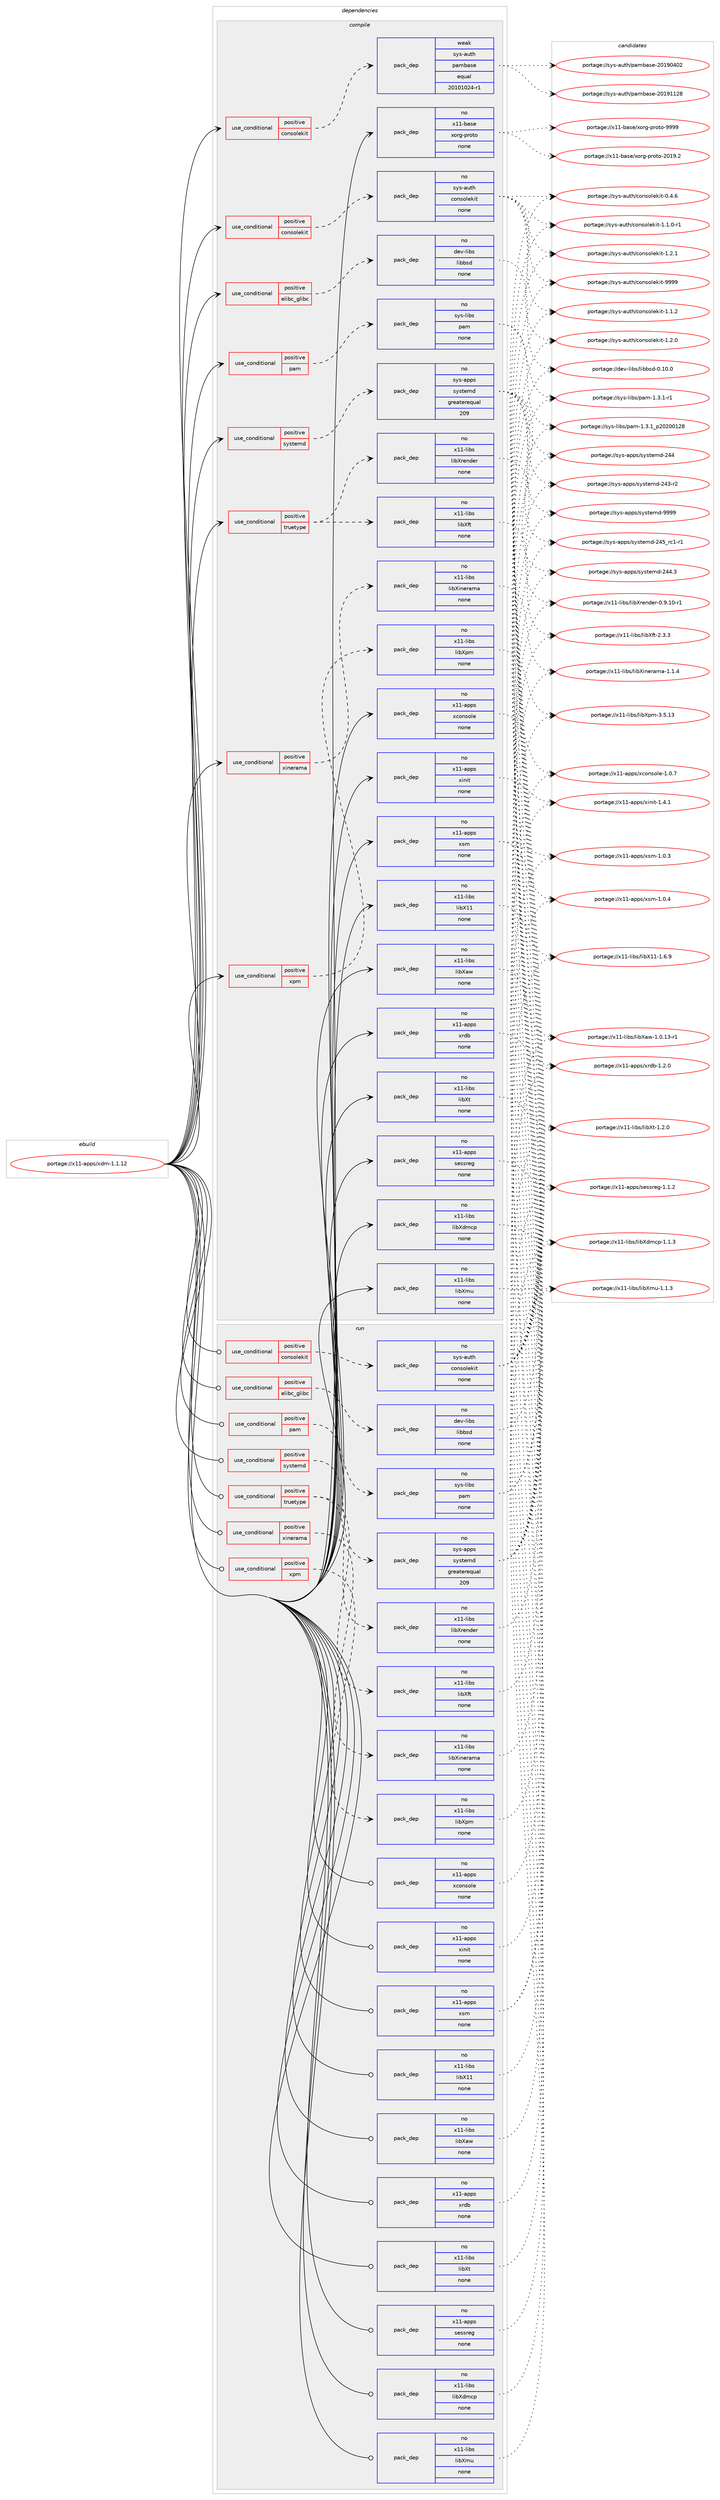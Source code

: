 digraph prolog {

# *************
# Graph options
# *************

newrank=true;
concentrate=true;
compound=true;
graph [rankdir=LR,fontname=Helvetica,fontsize=10,ranksep=1.5];#, ranksep=2.5, nodesep=0.2];
edge  [arrowhead=vee];
node  [fontname=Helvetica,fontsize=10];

# **********
# The ebuild
# **********

subgraph cluster_leftcol {
color=gray;
rank=same;
label=<<i>ebuild</i>>;
id [label="portage://x11-apps/xdm-1.1.12", color=red, width=4, href="../x11-apps/xdm-1.1.12.svg"];
}

# ****************
# The dependencies
# ****************

subgraph cluster_midcol {
color=gray;
label=<<i>dependencies</i>>;
subgraph cluster_compile {
fillcolor="#eeeeee";
style=filled;
label=<<i>compile</i>>;
subgraph cond3004 {
dependency22196 [label=<<TABLE BORDER="0" CELLBORDER="1" CELLSPACING="0" CELLPADDING="4"><TR><TD ROWSPAN="3" CELLPADDING="10">use_conditional</TD></TR><TR><TD>positive</TD></TR><TR><TD>consolekit</TD></TR></TABLE>>, shape=none, color=red];
subgraph pack18769 {
dependency22197 [label=<<TABLE BORDER="0" CELLBORDER="1" CELLSPACING="0" CELLPADDING="4" WIDTH="220"><TR><TD ROWSPAN="6" CELLPADDING="30">pack_dep</TD></TR><TR><TD WIDTH="110">no</TD></TR><TR><TD>sys-auth</TD></TR><TR><TD>consolekit</TD></TR><TR><TD>none</TD></TR><TR><TD></TD></TR></TABLE>>, shape=none, color=blue];
}
dependency22196:e -> dependency22197:w [weight=20,style="dashed",arrowhead="vee"];
}
id:e -> dependency22196:w [weight=20,style="solid",arrowhead="vee"];
subgraph cond3005 {
dependency22198 [label=<<TABLE BORDER="0" CELLBORDER="1" CELLSPACING="0" CELLPADDING="4"><TR><TD ROWSPAN="3" CELLPADDING="10">use_conditional</TD></TR><TR><TD>positive</TD></TR><TR><TD>consolekit</TD></TR></TABLE>>, shape=none, color=red];
subgraph pack18770 {
dependency22199 [label=<<TABLE BORDER="0" CELLBORDER="1" CELLSPACING="0" CELLPADDING="4" WIDTH="220"><TR><TD ROWSPAN="6" CELLPADDING="30">pack_dep</TD></TR><TR><TD WIDTH="110">weak</TD></TR><TR><TD>sys-auth</TD></TR><TR><TD>pambase</TD></TR><TR><TD>equal</TD></TR><TR><TD>20101024-r1</TD></TR></TABLE>>, shape=none, color=blue];
}
dependency22198:e -> dependency22199:w [weight=20,style="dashed",arrowhead="vee"];
}
id:e -> dependency22198:w [weight=20,style="solid",arrowhead="vee"];
subgraph cond3006 {
dependency22200 [label=<<TABLE BORDER="0" CELLBORDER="1" CELLSPACING="0" CELLPADDING="4"><TR><TD ROWSPAN="3" CELLPADDING="10">use_conditional</TD></TR><TR><TD>positive</TD></TR><TR><TD>elibc_glibc</TD></TR></TABLE>>, shape=none, color=red];
subgraph pack18771 {
dependency22201 [label=<<TABLE BORDER="0" CELLBORDER="1" CELLSPACING="0" CELLPADDING="4" WIDTH="220"><TR><TD ROWSPAN="6" CELLPADDING="30">pack_dep</TD></TR><TR><TD WIDTH="110">no</TD></TR><TR><TD>dev-libs</TD></TR><TR><TD>libbsd</TD></TR><TR><TD>none</TD></TR><TR><TD></TD></TR></TABLE>>, shape=none, color=blue];
}
dependency22200:e -> dependency22201:w [weight=20,style="dashed",arrowhead="vee"];
}
id:e -> dependency22200:w [weight=20,style="solid",arrowhead="vee"];
subgraph cond3007 {
dependency22202 [label=<<TABLE BORDER="0" CELLBORDER="1" CELLSPACING="0" CELLPADDING="4"><TR><TD ROWSPAN="3" CELLPADDING="10">use_conditional</TD></TR><TR><TD>positive</TD></TR><TR><TD>pam</TD></TR></TABLE>>, shape=none, color=red];
subgraph pack18772 {
dependency22203 [label=<<TABLE BORDER="0" CELLBORDER="1" CELLSPACING="0" CELLPADDING="4" WIDTH="220"><TR><TD ROWSPAN="6" CELLPADDING="30">pack_dep</TD></TR><TR><TD WIDTH="110">no</TD></TR><TR><TD>sys-libs</TD></TR><TR><TD>pam</TD></TR><TR><TD>none</TD></TR><TR><TD></TD></TR></TABLE>>, shape=none, color=blue];
}
dependency22202:e -> dependency22203:w [weight=20,style="dashed",arrowhead="vee"];
}
id:e -> dependency22202:w [weight=20,style="solid",arrowhead="vee"];
subgraph cond3008 {
dependency22204 [label=<<TABLE BORDER="0" CELLBORDER="1" CELLSPACING="0" CELLPADDING="4"><TR><TD ROWSPAN="3" CELLPADDING="10">use_conditional</TD></TR><TR><TD>positive</TD></TR><TR><TD>systemd</TD></TR></TABLE>>, shape=none, color=red];
subgraph pack18773 {
dependency22205 [label=<<TABLE BORDER="0" CELLBORDER="1" CELLSPACING="0" CELLPADDING="4" WIDTH="220"><TR><TD ROWSPAN="6" CELLPADDING="30">pack_dep</TD></TR><TR><TD WIDTH="110">no</TD></TR><TR><TD>sys-apps</TD></TR><TR><TD>systemd</TD></TR><TR><TD>greaterequal</TD></TR><TR><TD>209</TD></TR></TABLE>>, shape=none, color=blue];
}
dependency22204:e -> dependency22205:w [weight=20,style="dashed",arrowhead="vee"];
}
id:e -> dependency22204:w [weight=20,style="solid",arrowhead="vee"];
subgraph cond3009 {
dependency22206 [label=<<TABLE BORDER="0" CELLBORDER="1" CELLSPACING="0" CELLPADDING="4"><TR><TD ROWSPAN="3" CELLPADDING="10">use_conditional</TD></TR><TR><TD>positive</TD></TR><TR><TD>truetype</TD></TR></TABLE>>, shape=none, color=red];
subgraph pack18774 {
dependency22207 [label=<<TABLE BORDER="0" CELLBORDER="1" CELLSPACING="0" CELLPADDING="4" WIDTH="220"><TR><TD ROWSPAN="6" CELLPADDING="30">pack_dep</TD></TR><TR><TD WIDTH="110">no</TD></TR><TR><TD>x11-libs</TD></TR><TR><TD>libXrender</TD></TR><TR><TD>none</TD></TR><TR><TD></TD></TR></TABLE>>, shape=none, color=blue];
}
dependency22206:e -> dependency22207:w [weight=20,style="dashed",arrowhead="vee"];
subgraph pack18775 {
dependency22208 [label=<<TABLE BORDER="0" CELLBORDER="1" CELLSPACING="0" CELLPADDING="4" WIDTH="220"><TR><TD ROWSPAN="6" CELLPADDING="30">pack_dep</TD></TR><TR><TD WIDTH="110">no</TD></TR><TR><TD>x11-libs</TD></TR><TR><TD>libXft</TD></TR><TR><TD>none</TD></TR><TR><TD></TD></TR></TABLE>>, shape=none, color=blue];
}
dependency22206:e -> dependency22208:w [weight=20,style="dashed",arrowhead="vee"];
}
id:e -> dependency22206:w [weight=20,style="solid",arrowhead="vee"];
subgraph cond3010 {
dependency22209 [label=<<TABLE BORDER="0" CELLBORDER="1" CELLSPACING="0" CELLPADDING="4"><TR><TD ROWSPAN="3" CELLPADDING="10">use_conditional</TD></TR><TR><TD>positive</TD></TR><TR><TD>xinerama</TD></TR></TABLE>>, shape=none, color=red];
subgraph pack18776 {
dependency22210 [label=<<TABLE BORDER="0" CELLBORDER="1" CELLSPACING="0" CELLPADDING="4" WIDTH="220"><TR><TD ROWSPAN="6" CELLPADDING="30">pack_dep</TD></TR><TR><TD WIDTH="110">no</TD></TR><TR><TD>x11-libs</TD></TR><TR><TD>libXinerama</TD></TR><TR><TD>none</TD></TR><TR><TD></TD></TR></TABLE>>, shape=none, color=blue];
}
dependency22209:e -> dependency22210:w [weight=20,style="dashed",arrowhead="vee"];
}
id:e -> dependency22209:w [weight=20,style="solid",arrowhead="vee"];
subgraph cond3011 {
dependency22211 [label=<<TABLE BORDER="0" CELLBORDER="1" CELLSPACING="0" CELLPADDING="4"><TR><TD ROWSPAN="3" CELLPADDING="10">use_conditional</TD></TR><TR><TD>positive</TD></TR><TR><TD>xpm</TD></TR></TABLE>>, shape=none, color=red];
subgraph pack18777 {
dependency22212 [label=<<TABLE BORDER="0" CELLBORDER="1" CELLSPACING="0" CELLPADDING="4" WIDTH="220"><TR><TD ROWSPAN="6" CELLPADDING="30">pack_dep</TD></TR><TR><TD WIDTH="110">no</TD></TR><TR><TD>x11-libs</TD></TR><TR><TD>libXpm</TD></TR><TR><TD>none</TD></TR><TR><TD></TD></TR></TABLE>>, shape=none, color=blue];
}
dependency22211:e -> dependency22212:w [weight=20,style="dashed",arrowhead="vee"];
}
id:e -> dependency22211:w [weight=20,style="solid",arrowhead="vee"];
subgraph pack18778 {
dependency22213 [label=<<TABLE BORDER="0" CELLBORDER="1" CELLSPACING="0" CELLPADDING="4" WIDTH="220"><TR><TD ROWSPAN="6" CELLPADDING="30">pack_dep</TD></TR><TR><TD WIDTH="110">no</TD></TR><TR><TD>x11-apps</TD></TR><TR><TD>sessreg</TD></TR><TR><TD>none</TD></TR><TR><TD></TD></TR></TABLE>>, shape=none, color=blue];
}
id:e -> dependency22213:w [weight=20,style="solid",arrowhead="vee"];
subgraph pack18779 {
dependency22214 [label=<<TABLE BORDER="0" CELLBORDER="1" CELLSPACING="0" CELLPADDING="4" WIDTH="220"><TR><TD ROWSPAN="6" CELLPADDING="30">pack_dep</TD></TR><TR><TD WIDTH="110">no</TD></TR><TR><TD>x11-apps</TD></TR><TR><TD>xconsole</TD></TR><TR><TD>none</TD></TR><TR><TD></TD></TR></TABLE>>, shape=none, color=blue];
}
id:e -> dependency22214:w [weight=20,style="solid",arrowhead="vee"];
subgraph pack18780 {
dependency22215 [label=<<TABLE BORDER="0" CELLBORDER="1" CELLSPACING="0" CELLPADDING="4" WIDTH="220"><TR><TD ROWSPAN="6" CELLPADDING="30">pack_dep</TD></TR><TR><TD WIDTH="110">no</TD></TR><TR><TD>x11-apps</TD></TR><TR><TD>xinit</TD></TR><TR><TD>none</TD></TR><TR><TD></TD></TR></TABLE>>, shape=none, color=blue];
}
id:e -> dependency22215:w [weight=20,style="solid",arrowhead="vee"];
subgraph pack18781 {
dependency22216 [label=<<TABLE BORDER="0" CELLBORDER="1" CELLSPACING="0" CELLPADDING="4" WIDTH="220"><TR><TD ROWSPAN="6" CELLPADDING="30">pack_dep</TD></TR><TR><TD WIDTH="110">no</TD></TR><TR><TD>x11-apps</TD></TR><TR><TD>xrdb</TD></TR><TR><TD>none</TD></TR><TR><TD></TD></TR></TABLE>>, shape=none, color=blue];
}
id:e -> dependency22216:w [weight=20,style="solid",arrowhead="vee"];
subgraph pack18782 {
dependency22217 [label=<<TABLE BORDER="0" CELLBORDER="1" CELLSPACING="0" CELLPADDING="4" WIDTH="220"><TR><TD ROWSPAN="6" CELLPADDING="30">pack_dep</TD></TR><TR><TD WIDTH="110">no</TD></TR><TR><TD>x11-apps</TD></TR><TR><TD>xsm</TD></TR><TR><TD>none</TD></TR><TR><TD></TD></TR></TABLE>>, shape=none, color=blue];
}
id:e -> dependency22217:w [weight=20,style="solid",arrowhead="vee"];
subgraph pack18783 {
dependency22218 [label=<<TABLE BORDER="0" CELLBORDER="1" CELLSPACING="0" CELLPADDING="4" WIDTH="220"><TR><TD ROWSPAN="6" CELLPADDING="30">pack_dep</TD></TR><TR><TD WIDTH="110">no</TD></TR><TR><TD>x11-base</TD></TR><TR><TD>xorg-proto</TD></TR><TR><TD>none</TD></TR><TR><TD></TD></TR></TABLE>>, shape=none, color=blue];
}
id:e -> dependency22218:w [weight=20,style="solid",arrowhead="vee"];
subgraph pack18784 {
dependency22219 [label=<<TABLE BORDER="0" CELLBORDER="1" CELLSPACING="0" CELLPADDING="4" WIDTH="220"><TR><TD ROWSPAN="6" CELLPADDING="30">pack_dep</TD></TR><TR><TD WIDTH="110">no</TD></TR><TR><TD>x11-libs</TD></TR><TR><TD>libX11</TD></TR><TR><TD>none</TD></TR><TR><TD></TD></TR></TABLE>>, shape=none, color=blue];
}
id:e -> dependency22219:w [weight=20,style="solid",arrowhead="vee"];
subgraph pack18785 {
dependency22220 [label=<<TABLE BORDER="0" CELLBORDER="1" CELLSPACING="0" CELLPADDING="4" WIDTH="220"><TR><TD ROWSPAN="6" CELLPADDING="30">pack_dep</TD></TR><TR><TD WIDTH="110">no</TD></TR><TR><TD>x11-libs</TD></TR><TR><TD>libXaw</TD></TR><TR><TD>none</TD></TR><TR><TD></TD></TR></TABLE>>, shape=none, color=blue];
}
id:e -> dependency22220:w [weight=20,style="solid",arrowhead="vee"];
subgraph pack18786 {
dependency22221 [label=<<TABLE BORDER="0" CELLBORDER="1" CELLSPACING="0" CELLPADDING="4" WIDTH="220"><TR><TD ROWSPAN="6" CELLPADDING="30">pack_dep</TD></TR><TR><TD WIDTH="110">no</TD></TR><TR><TD>x11-libs</TD></TR><TR><TD>libXdmcp</TD></TR><TR><TD>none</TD></TR><TR><TD></TD></TR></TABLE>>, shape=none, color=blue];
}
id:e -> dependency22221:w [weight=20,style="solid",arrowhead="vee"];
subgraph pack18787 {
dependency22222 [label=<<TABLE BORDER="0" CELLBORDER="1" CELLSPACING="0" CELLPADDING="4" WIDTH="220"><TR><TD ROWSPAN="6" CELLPADDING="30">pack_dep</TD></TR><TR><TD WIDTH="110">no</TD></TR><TR><TD>x11-libs</TD></TR><TR><TD>libXmu</TD></TR><TR><TD>none</TD></TR><TR><TD></TD></TR></TABLE>>, shape=none, color=blue];
}
id:e -> dependency22222:w [weight=20,style="solid",arrowhead="vee"];
subgraph pack18788 {
dependency22223 [label=<<TABLE BORDER="0" CELLBORDER="1" CELLSPACING="0" CELLPADDING="4" WIDTH="220"><TR><TD ROWSPAN="6" CELLPADDING="30">pack_dep</TD></TR><TR><TD WIDTH="110">no</TD></TR><TR><TD>x11-libs</TD></TR><TR><TD>libXt</TD></TR><TR><TD>none</TD></TR><TR><TD></TD></TR></TABLE>>, shape=none, color=blue];
}
id:e -> dependency22223:w [weight=20,style="solid",arrowhead="vee"];
}
subgraph cluster_compileandrun {
fillcolor="#eeeeee";
style=filled;
label=<<i>compile and run</i>>;
}
subgraph cluster_run {
fillcolor="#eeeeee";
style=filled;
label=<<i>run</i>>;
subgraph cond3012 {
dependency22224 [label=<<TABLE BORDER="0" CELLBORDER="1" CELLSPACING="0" CELLPADDING="4"><TR><TD ROWSPAN="3" CELLPADDING="10">use_conditional</TD></TR><TR><TD>positive</TD></TR><TR><TD>consolekit</TD></TR></TABLE>>, shape=none, color=red];
subgraph pack18789 {
dependency22225 [label=<<TABLE BORDER="0" CELLBORDER="1" CELLSPACING="0" CELLPADDING="4" WIDTH="220"><TR><TD ROWSPAN="6" CELLPADDING="30">pack_dep</TD></TR><TR><TD WIDTH="110">no</TD></TR><TR><TD>sys-auth</TD></TR><TR><TD>consolekit</TD></TR><TR><TD>none</TD></TR><TR><TD></TD></TR></TABLE>>, shape=none, color=blue];
}
dependency22224:e -> dependency22225:w [weight=20,style="dashed",arrowhead="vee"];
}
id:e -> dependency22224:w [weight=20,style="solid",arrowhead="odot"];
subgraph cond3013 {
dependency22226 [label=<<TABLE BORDER="0" CELLBORDER="1" CELLSPACING="0" CELLPADDING="4"><TR><TD ROWSPAN="3" CELLPADDING="10">use_conditional</TD></TR><TR><TD>positive</TD></TR><TR><TD>elibc_glibc</TD></TR></TABLE>>, shape=none, color=red];
subgraph pack18790 {
dependency22227 [label=<<TABLE BORDER="0" CELLBORDER="1" CELLSPACING="0" CELLPADDING="4" WIDTH="220"><TR><TD ROWSPAN="6" CELLPADDING="30">pack_dep</TD></TR><TR><TD WIDTH="110">no</TD></TR><TR><TD>dev-libs</TD></TR><TR><TD>libbsd</TD></TR><TR><TD>none</TD></TR><TR><TD></TD></TR></TABLE>>, shape=none, color=blue];
}
dependency22226:e -> dependency22227:w [weight=20,style="dashed",arrowhead="vee"];
}
id:e -> dependency22226:w [weight=20,style="solid",arrowhead="odot"];
subgraph cond3014 {
dependency22228 [label=<<TABLE BORDER="0" CELLBORDER="1" CELLSPACING="0" CELLPADDING="4"><TR><TD ROWSPAN="3" CELLPADDING="10">use_conditional</TD></TR><TR><TD>positive</TD></TR><TR><TD>pam</TD></TR></TABLE>>, shape=none, color=red];
subgraph pack18791 {
dependency22229 [label=<<TABLE BORDER="0" CELLBORDER="1" CELLSPACING="0" CELLPADDING="4" WIDTH="220"><TR><TD ROWSPAN="6" CELLPADDING="30">pack_dep</TD></TR><TR><TD WIDTH="110">no</TD></TR><TR><TD>sys-libs</TD></TR><TR><TD>pam</TD></TR><TR><TD>none</TD></TR><TR><TD></TD></TR></TABLE>>, shape=none, color=blue];
}
dependency22228:e -> dependency22229:w [weight=20,style="dashed",arrowhead="vee"];
}
id:e -> dependency22228:w [weight=20,style="solid",arrowhead="odot"];
subgraph cond3015 {
dependency22230 [label=<<TABLE BORDER="0" CELLBORDER="1" CELLSPACING="0" CELLPADDING="4"><TR><TD ROWSPAN="3" CELLPADDING="10">use_conditional</TD></TR><TR><TD>positive</TD></TR><TR><TD>systemd</TD></TR></TABLE>>, shape=none, color=red];
subgraph pack18792 {
dependency22231 [label=<<TABLE BORDER="0" CELLBORDER="1" CELLSPACING="0" CELLPADDING="4" WIDTH="220"><TR><TD ROWSPAN="6" CELLPADDING="30">pack_dep</TD></TR><TR><TD WIDTH="110">no</TD></TR><TR><TD>sys-apps</TD></TR><TR><TD>systemd</TD></TR><TR><TD>greaterequal</TD></TR><TR><TD>209</TD></TR></TABLE>>, shape=none, color=blue];
}
dependency22230:e -> dependency22231:w [weight=20,style="dashed",arrowhead="vee"];
}
id:e -> dependency22230:w [weight=20,style="solid",arrowhead="odot"];
subgraph cond3016 {
dependency22232 [label=<<TABLE BORDER="0" CELLBORDER="1" CELLSPACING="0" CELLPADDING="4"><TR><TD ROWSPAN="3" CELLPADDING="10">use_conditional</TD></TR><TR><TD>positive</TD></TR><TR><TD>truetype</TD></TR></TABLE>>, shape=none, color=red];
subgraph pack18793 {
dependency22233 [label=<<TABLE BORDER="0" CELLBORDER="1" CELLSPACING="0" CELLPADDING="4" WIDTH="220"><TR><TD ROWSPAN="6" CELLPADDING="30">pack_dep</TD></TR><TR><TD WIDTH="110">no</TD></TR><TR><TD>x11-libs</TD></TR><TR><TD>libXrender</TD></TR><TR><TD>none</TD></TR><TR><TD></TD></TR></TABLE>>, shape=none, color=blue];
}
dependency22232:e -> dependency22233:w [weight=20,style="dashed",arrowhead="vee"];
subgraph pack18794 {
dependency22234 [label=<<TABLE BORDER="0" CELLBORDER="1" CELLSPACING="0" CELLPADDING="4" WIDTH="220"><TR><TD ROWSPAN="6" CELLPADDING="30">pack_dep</TD></TR><TR><TD WIDTH="110">no</TD></TR><TR><TD>x11-libs</TD></TR><TR><TD>libXft</TD></TR><TR><TD>none</TD></TR><TR><TD></TD></TR></TABLE>>, shape=none, color=blue];
}
dependency22232:e -> dependency22234:w [weight=20,style="dashed",arrowhead="vee"];
}
id:e -> dependency22232:w [weight=20,style="solid",arrowhead="odot"];
subgraph cond3017 {
dependency22235 [label=<<TABLE BORDER="0" CELLBORDER="1" CELLSPACING="0" CELLPADDING="4"><TR><TD ROWSPAN="3" CELLPADDING="10">use_conditional</TD></TR><TR><TD>positive</TD></TR><TR><TD>xinerama</TD></TR></TABLE>>, shape=none, color=red];
subgraph pack18795 {
dependency22236 [label=<<TABLE BORDER="0" CELLBORDER="1" CELLSPACING="0" CELLPADDING="4" WIDTH="220"><TR><TD ROWSPAN="6" CELLPADDING="30">pack_dep</TD></TR><TR><TD WIDTH="110">no</TD></TR><TR><TD>x11-libs</TD></TR><TR><TD>libXinerama</TD></TR><TR><TD>none</TD></TR><TR><TD></TD></TR></TABLE>>, shape=none, color=blue];
}
dependency22235:e -> dependency22236:w [weight=20,style="dashed",arrowhead="vee"];
}
id:e -> dependency22235:w [weight=20,style="solid",arrowhead="odot"];
subgraph cond3018 {
dependency22237 [label=<<TABLE BORDER="0" CELLBORDER="1" CELLSPACING="0" CELLPADDING="4"><TR><TD ROWSPAN="3" CELLPADDING="10">use_conditional</TD></TR><TR><TD>positive</TD></TR><TR><TD>xpm</TD></TR></TABLE>>, shape=none, color=red];
subgraph pack18796 {
dependency22238 [label=<<TABLE BORDER="0" CELLBORDER="1" CELLSPACING="0" CELLPADDING="4" WIDTH="220"><TR><TD ROWSPAN="6" CELLPADDING="30">pack_dep</TD></TR><TR><TD WIDTH="110">no</TD></TR><TR><TD>x11-libs</TD></TR><TR><TD>libXpm</TD></TR><TR><TD>none</TD></TR><TR><TD></TD></TR></TABLE>>, shape=none, color=blue];
}
dependency22237:e -> dependency22238:w [weight=20,style="dashed",arrowhead="vee"];
}
id:e -> dependency22237:w [weight=20,style="solid",arrowhead="odot"];
subgraph pack18797 {
dependency22239 [label=<<TABLE BORDER="0" CELLBORDER="1" CELLSPACING="0" CELLPADDING="4" WIDTH="220"><TR><TD ROWSPAN="6" CELLPADDING="30">pack_dep</TD></TR><TR><TD WIDTH="110">no</TD></TR><TR><TD>x11-apps</TD></TR><TR><TD>sessreg</TD></TR><TR><TD>none</TD></TR><TR><TD></TD></TR></TABLE>>, shape=none, color=blue];
}
id:e -> dependency22239:w [weight=20,style="solid",arrowhead="odot"];
subgraph pack18798 {
dependency22240 [label=<<TABLE BORDER="0" CELLBORDER="1" CELLSPACING="0" CELLPADDING="4" WIDTH="220"><TR><TD ROWSPAN="6" CELLPADDING="30">pack_dep</TD></TR><TR><TD WIDTH="110">no</TD></TR><TR><TD>x11-apps</TD></TR><TR><TD>xconsole</TD></TR><TR><TD>none</TD></TR><TR><TD></TD></TR></TABLE>>, shape=none, color=blue];
}
id:e -> dependency22240:w [weight=20,style="solid",arrowhead="odot"];
subgraph pack18799 {
dependency22241 [label=<<TABLE BORDER="0" CELLBORDER="1" CELLSPACING="0" CELLPADDING="4" WIDTH="220"><TR><TD ROWSPAN="6" CELLPADDING="30">pack_dep</TD></TR><TR><TD WIDTH="110">no</TD></TR><TR><TD>x11-apps</TD></TR><TR><TD>xinit</TD></TR><TR><TD>none</TD></TR><TR><TD></TD></TR></TABLE>>, shape=none, color=blue];
}
id:e -> dependency22241:w [weight=20,style="solid",arrowhead="odot"];
subgraph pack18800 {
dependency22242 [label=<<TABLE BORDER="0" CELLBORDER="1" CELLSPACING="0" CELLPADDING="4" WIDTH="220"><TR><TD ROWSPAN="6" CELLPADDING="30">pack_dep</TD></TR><TR><TD WIDTH="110">no</TD></TR><TR><TD>x11-apps</TD></TR><TR><TD>xrdb</TD></TR><TR><TD>none</TD></TR><TR><TD></TD></TR></TABLE>>, shape=none, color=blue];
}
id:e -> dependency22242:w [weight=20,style="solid",arrowhead="odot"];
subgraph pack18801 {
dependency22243 [label=<<TABLE BORDER="0" CELLBORDER="1" CELLSPACING="0" CELLPADDING="4" WIDTH="220"><TR><TD ROWSPAN="6" CELLPADDING="30">pack_dep</TD></TR><TR><TD WIDTH="110">no</TD></TR><TR><TD>x11-apps</TD></TR><TR><TD>xsm</TD></TR><TR><TD>none</TD></TR><TR><TD></TD></TR></TABLE>>, shape=none, color=blue];
}
id:e -> dependency22243:w [weight=20,style="solid",arrowhead="odot"];
subgraph pack18802 {
dependency22244 [label=<<TABLE BORDER="0" CELLBORDER="1" CELLSPACING="0" CELLPADDING="4" WIDTH="220"><TR><TD ROWSPAN="6" CELLPADDING="30">pack_dep</TD></TR><TR><TD WIDTH="110">no</TD></TR><TR><TD>x11-libs</TD></TR><TR><TD>libX11</TD></TR><TR><TD>none</TD></TR><TR><TD></TD></TR></TABLE>>, shape=none, color=blue];
}
id:e -> dependency22244:w [weight=20,style="solid",arrowhead="odot"];
subgraph pack18803 {
dependency22245 [label=<<TABLE BORDER="0" CELLBORDER="1" CELLSPACING="0" CELLPADDING="4" WIDTH="220"><TR><TD ROWSPAN="6" CELLPADDING="30">pack_dep</TD></TR><TR><TD WIDTH="110">no</TD></TR><TR><TD>x11-libs</TD></TR><TR><TD>libXaw</TD></TR><TR><TD>none</TD></TR><TR><TD></TD></TR></TABLE>>, shape=none, color=blue];
}
id:e -> dependency22245:w [weight=20,style="solid",arrowhead="odot"];
subgraph pack18804 {
dependency22246 [label=<<TABLE BORDER="0" CELLBORDER="1" CELLSPACING="0" CELLPADDING="4" WIDTH="220"><TR><TD ROWSPAN="6" CELLPADDING="30">pack_dep</TD></TR><TR><TD WIDTH="110">no</TD></TR><TR><TD>x11-libs</TD></TR><TR><TD>libXdmcp</TD></TR><TR><TD>none</TD></TR><TR><TD></TD></TR></TABLE>>, shape=none, color=blue];
}
id:e -> dependency22246:w [weight=20,style="solid",arrowhead="odot"];
subgraph pack18805 {
dependency22247 [label=<<TABLE BORDER="0" CELLBORDER="1" CELLSPACING="0" CELLPADDING="4" WIDTH="220"><TR><TD ROWSPAN="6" CELLPADDING="30">pack_dep</TD></TR><TR><TD WIDTH="110">no</TD></TR><TR><TD>x11-libs</TD></TR><TR><TD>libXmu</TD></TR><TR><TD>none</TD></TR><TR><TD></TD></TR></TABLE>>, shape=none, color=blue];
}
id:e -> dependency22247:w [weight=20,style="solid",arrowhead="odot"];
subgraph pack18806 {
dependency22248 [label=<<TABLE BORDER="0" CELLBORDER="1" CELLSPACING="0" CELLPADDING="4" WIDTH="220"><TR><TD ROWSPAN="6" CELLPADDING="30">pack_dep</TD></TR><TR><TD WIDTH="110">no</TD></TR><TR><TD>x11-libs</TD></TR><TR><TD>libXt</TD></TR><TR><TD>none</TD></TR><TR><TD></TD></TR></TABLE>>, shape=none, color=blue];
}
id:e -> dependency22248:w [weight=20,style="solid",arrowhead="odot"];
}
}

# **************
# The candidates
# **************

subgraph cluster_choices {
rank=same;
color=gray;
label=<<i>candidates</i>>;

subgraph choice18769 {
color=black;
nodesep=1;
choice115121115459711711610447991111101151111081011071051164557575757 [label="portage://sys-auth/consolekit-9999", color=red, width=4,href="../sys-auth/consolekit-9999.svg"];
choice11512111545971171161044799111110115111108101107105116454946504649 [label="portage://sys-auth/consolekit-1.2.1", color=red, width=4,href="../sys-auth/consolekit-1.2.1.svg"];
choice11512111545971171161044799111110115111108101107105116454946504648 [label="portage://sys-auth/consolekit-1.2.0", color=red, width=4,href="../sys-auth/consolekit-1.2.0.svg"];
choice11512111545971171161044799111110115111108101107105116454946494650 [label="portage://sys-auth/consolekit-1.1.2", color=red, width=4,href="../sys-auth/consolekit-1.1.2.svg"];
choice115121115459711711610447991111101151111081011071051164549464946484511449 [label="portage://sys-auth/consolekit-1.1.0-r1", color=red, width=4,href="../sys-auth/consolekit-1.1.0-r1.svg"];
choice11512111545971171161044799111110115111108101107105116454846524654 [label="portage://sys-auth/consolekit-0.4.6", color=red, width=4,href="../sys-auth/consolekit-0.4.6.svg"];
dependency22197:e -> choice115121115459711711610447991111101151111081011071051164557575757:w [style=dotted,weight="100"];
dependency22197:e -> choice11512111545971171161044799111110115111108101107105116454946504649:w [style=dotted,weight="100"];
dependency22197:e -> choice11512111545971171161044799111110115111108101107105116454946504648:w [style=dotted,weight="100"];
dependency22197:e -> choice11512111545971171161044799111110115111108101107105116454946494650:w [style=dotted,weight="100"];
dependency22197:e -> choice115121115459711711610447991111101151111081011071051164549464946484511449:w [style=dotted,weight="100"];
dependency22197:e -> choice11512111545971171161044799111110115111108101107105116454846524654:w [style=dotted,weight="100"];
}
subgraph choice18770 {
color=black;
nodesep=1;
choice115121115459711711610447112971099897115101455048495749495056 [label="portage://sys-auth/pambase-20191128", color=red, width=4,href="../sys-auth/pambase-20191128.svg"];
choice115121115459711711610447112971099897115101455048495748524850 [label="portage://sys-auth/pambase-20190402", color=red, width=4,href="../sys-auth/pambase-20190402.svg"];
dependency22199:e -> choice115121115459711711610447112971099897115101455048495749495056:w [style=dotted,weight="100"];
dependency22199:e -> choice115121115459711711610447112971099897115101455048495748524850:w [style=dotted,weight="100"];
}
subgraph choice18771 {
color=black;
nodesep=1;
choice100101118451081059811547108105989811510045484649484648 [label="portage://dev-libs/libbsd-0.10.0", color=red, width=4,href="../dev-libs/libbsd-0.10.0.svg"];
dependency22201:e -> choice100101118451081059811547108105989811510045484649484648:w [style=dotted,weight="100"];
}
subgraph choice18772 {
color=black;
nodesep=1;
choice11512111545108105981154711297109454946514649951125048504848495056 [label="portage://sys-libs/pam-1.3.1_p20200128", color=red, width=4,href="../sys-libs/pam-1.3.1_p20200128.svg"];
choice115121115451081059811547112971094549465146494511449 [label="portage://sys-libs/pam-1.3.1-r1", color=red, width=4,href="../sys-libs/pam-1.3.1-r1.svg"];
dependency22203:e -> choice11512111545108105981154711297109454946514649951125048504848495056:w [style=dotted,weight="100"];
dependency22203:e -> choice115121115451081059811547112971094549465146494511449:w [style=dotted,weight="100"];
}
subgraph choice18773 {
color=black;
nodesep=1;
choice1151211154597112112115471151211151161011091004557575757 [label="portage://sys-apps/systemd-9999", color=red, width=4,href="../sys-apps/systemd-9999.svg"];
choice115121115459711211211547115121115116101109100455052539511499494511449 [label="portage://sys-apps/systemd-245_rc1-r1", color=red, width=4,href="../sys-apps/systemd-245_rc1-r1.svg"];
choice115121115459711211211547115121115116101109100455052524651 [label="portage://sys-apps/systemd-244.3", color=red, width=4,href="../sys-apps/systemd-244.3.svg"];
choice11512111545971121121154711512111511610110910045505252 [label="portage://sys-apps/systemd-244", color=red, width=4,href="../sys-apps/systemd-244.svg"];
choice115121115459711211211547115121115116101109100455052514511450 [label="portage://sys-apps/systemd-243-r2", color=red, width=4,href="../sys-apps/systemd-243-r2.svg"];
dependency22205:e -> choice1151211154597112112115471151211151161011091004557575757:w [style=dotted,weight="100"];
dependency22205:e -> choice115121115459711211211547115121115116101109100455052539511499494511449:w [style=dotted,weight="100"];
dependency22205:e -> choice115121115459711211211547115121115116101109100455052524651:w [style=dotted,weight="100"];
dependency22205:e -> choice11512111545971121121154711512111511610110910045505252:w [style=dotted,weight="100"];
dependency22205:e -> choice115121115459711211211547115121115116101109100455052514511450:w [style=dotted,weight="100"];
}
subgraph choice18774 {
color=black;
nodesep=1;
choice12049494510810598115471081059888114101110100101114454846574649484511449 [label="portage://x11-libs/libXrender-0.9.10-r1", color=red, width=4,href="../x11-libs/libXrender-0.9.10-r1.svg"];
dependency22207:e -> choice12049494510810598115471081059888114101110100101114454846574649484511449:w [style=dotted,weight="100"];
}
subgraph choice18775 {
color=black;
nodesep=1;
choice12049494510810598115471081059888102116455046514651 [label="portage://x11-libs/libXft-2.3.3", color=red, width=4,href="../x11-libs/libXft-2.3.3.svg"];
dependency22208:e -> choice12049494510810598115471081059888102116455046514651:w [style=dotted,weight="100"];
}
subgraph choice18776 {
color=black;
nodesep=1;
choice120494945108105981154710810598881051101011149710997454946494652 [label="portage://x11-libs/libXinerama-1.1.4", color=red, width=4,href="../x11-libs/libXinerama-1.1.4.svg"];
dependency22210:e -> choice120494945108105981154710810598881051101011149710997454946494652:w [style=dotted,weight="100"];
}
subgraph choice18777 {
color=black;
nodesep=1;
choice1204949451081059811547108105988811210945514653464951 [label="portage://x11-libs/libXpm-3.5.13", color=red, width=4,href="../x11-libs/libXpm-3.5.13.svg"];
dependency22212:e -> choice1204949451081059811547108105988811210945514653464951:w [style=dotted,weight="100"];
}
subgraph choice18778 {
color=black;
nodesep=1;
choice1204949459711211211547115101115115114101103454946494650 [label="portage://x11-apps/sessreg-1.1.2", color=red, width=4,href="../x11-apps/sessreg-1.1.2.svg"];
dependency22213:e -> choice1204949459711211211547115101115115114101103454946494650:w [style=dotted,weight="100"];
}
subgraph choice18779 {
color=black;
nodesep=1;
choice120494945971121121154712099111110115111108101454946484655 [label="portage://x11-apps/xconsole-1.0.7", color=red, width=4,href="../x11-apps/xconsole-1.0.7.svg"];
dependency22214:e -> choice120494945971121121154712099111110115111108101454946484655:w [style=dotted,weight="100"];
}
subgraph choice18780 {
color=black;
nodesep=1;
choice1204949459711211211547120105110105116454946524649 [label="portage://x11-apps/xinit-1.4.1", color=red, width=4,href="../x11-apps/xinit-1.4.1.svg"];
dependency22215:e -> choice1204949459711211211547120105110105116454946524649:w [style=dotted,weight="100"];
}
subgraph choice18781 {
color=black;
nodesep=1;
choice120494945971121121154712011410098454946504648 [label="portage://x11-apps/xrdb-1.2.0", color=red, width=4,href="../x11-apps/xrdb-1.2.0.svg"];
dependency22216:e -> choice120494945971121121154712011410098454946504648:w [style=dotted,weight="100"];
}
subgraph choice18782 {
color=black;
nodesep=1;
choice1204949459711211211547120115109454946484652 [label="portage://x11-apps/xsm-1.0.4", color=red, width=4,href="../x11-apps/xsm-1.0.4.svg"];
choice1204949459711211211547120115109454946484651 [label="portage://x11-apps/xsm-1.0.3", color=red, width=4,href="../x11-apps/xsm-1.0.3.svg"];
dependency22217:e -> choice1204949459711211211547120115109454946484652:w [style=dotted,weight="100"];
dependency22217:e -> choice1204949459711211211547120115109454946484651:w [style=dotted,weight="100"];
}
subgraph choice18783 {
color=black;
nodesep=1;
choice120494945989711510147120111114103451121141111161114557575757 [label="portage://x11-base/xorg-proto-9999", color=red, width=4,href="../x11-base/xorg-proto-9999.svg"];
choice1204949459897115101471201111141034511211411111611145504849574650 [label="portage://x11-base/xorg-proto-2019.2", color=red, width=4,href="../x11-base/xorg-proto-2019.2.svg"];
dependency22218:e -> choice120494945989711510147120111114103451121141111161114557575757:w [style=dotted,weight="100"];
dependency22218:e -> choice1204949459897115101471201111141034511211411111611145504849574650:w [style=dotted,weight="100"];
}
subgraph choice18784 {
color=black;
nodesep=1;
choice120494945108105981154710810598884949454946544657 [label="portage://x11-libs/libX11-1.6.9", color=red, width=4,href="../x11-libs/libX11-1.6.9.svg"];
dependency22219:e -> choice120494945108105981154710810598884949454946544657:w [style=dotted,weight="100"];
}
subgraph choice18785 {
color=black;
nodesep=1;
choice1204949451081059811547108105988897119454946484649514511449 [label="portage://x11-libs/libXaw-1.0.13-r1", color=red, width=4,href="../x11-libs/libXaw-1.0.13-r1.svg"];
dependency22220:e -> choice1204949451081059811547108105988897119454946484649514511449:w [style=dotted,weight="100"];
}
subgraph choice18786 {
color=black;
nodesep=1;
choice1204949451081059811547108105988810010999112454946494651 [label="portage://x11-libs/libXdmcp-1.1.3", color=red, width=4,href="../x11-libs/libXdmcp-1.1.3.svg"];
dependency22221:e -> choice1204949451081059811547108105988810010999112454946494651:w [style=dotted,weight="100"];
}
subgraph choice18787 {
color=black;
nodesep=1;
choice12049494510810598115471081059888109117454946494651 [label="portage://x11-libs/libXmu-1.1.3", color=red, width=4,href="../x11-libs/libXmu-1.1.3.svg"];
dependency22222:e -> choice12049494510810598115471081059888109117454946494651:w [style=dotted,weight="100"];
}
subgraph choice18788 {
color=black;
nodesep=1;
choice12049494510810598115471081059888116454946504648 [label="portage://x11-libs/libXt-1.2.0", color=red, width=4,href="../x11-libs/libXt-1.2.0.svg"];
dependency22223:e -> choice12049494510810598115471081059888116454946504648:w [style=dotted,weight="100"];
}
subgraph choice18789 {
color=black;
nodesep=1;
choice115121115459711711610447991111101151111081011071051164557575757 [label="portage://sys-auth/consolekit-9999", color=red, width=4,href="../sys-auth/consolekit-9999.svg"];
choice11512111545971171161044799111110115111108101107105116454946504649 [label="portage://sys-auth/consolekit-1.2.1", color=red, width=4,href="../sys-auth/consolekit-1.2.1.svg"];
choice11512111545971171161044799111110115111108101107105116454946504648 [label="portage://sys-auth/consolekit-1.2.0", color=red, width=4,href="../sys-auth/consolekit-1.2.0.svg"];
choice11512111545971171161044799111110115111108101107105116454946494650 [label="portage://sys-auth/consolekit-1.1.2", color=red, width=4,href="../sys-auth/consolekit-1.1.2.svg"];
choice115121115459711711610447991111101151111081011071051164549464946484511449 [label="portage://sys-auth/consolekit-1.1.0-r1", color=red, width=4,href="../sys-auth/consolekit-1.1.0-r1.svg"];
choice11512111545971171161044799111110115111108101107105116454846524654 [label="portage://sys-auth/consolekit-0.4.6", color=red, width=4,href="../sys-auth/consolekit-0.4.6.svg"];
dependency22225:e -> choice115121115459711711610447991111101151111081011071051164557575757:w [style=dotted,weight="100"];
dependency22225:e -> choice11512111545971171161044799111110115111108101107105116454946504649:w [style=dotted,weight="100"];
dependency22225:e -> choice11512111545971171161044799111110115111108101107105116454946504648:w [style=dotted,weight="100"];
dependency22225:e -> choice11512111545971171161044799111110115111108101107105116454946494650:w [style=dotted,weight="100"];
dependency22225:e -> choice115121115459711711610447991111101151111081011071051164549464946484511449:w [style=dotted,weight="100"];
dependency22225:e -> choice11512111545971171161044799111110115111108101107105116454846524654:w [style=dotted,weight="100"];
}
subgraph choice18790 {
color=black;
nodesep=1;
choice100101118451081059811547108105989811510045484649484648 [label="portage://dev-libs/libbsd-0.10.0", color=red, width=4,href="../dev-libs/libbsd-0.10.0.svg"];
dependency22227:e -> choice100101118451081059811547108105989811510045484649484648:w [style=dotted,weight="100"];
}
subgraph choice18791 {
color=black;
nodesep=1;
choice11512111545108105981154711297109454946514649951125048504848495056 [label="portage://sys-libs/pam-1.3.1_p20200128", color=red, width=4,href="../sys-libs/pam-1.3.1_p20200128.svg"];
choice115121115451081059811547112971094549465146494511449 [label="portage://sys-libs/pam-1.3.1-r1", color=red, width=4,href="../sys-libs/pam-1.3.1-r1.svg"];
dependency22229:e -> choice11512111545108105981154711297109454946514649951125048504848495056:w [style=dotted,weight="100"];
dependency22229:e -> choice115121115451081059811547112971094549465146494511449:w [style=dotted,weight="100"];
}
subgraph choice18792 {
color=black;
nodesep=1;
choice1151211154597112112115471151211151161011091004557575757 [label="portage://sys-apps/systemd-9999", color=red, width=4,href="../sys-apps/systemd-9999.svg"];
choice115121115459711211211547115121115116101109100455052539511499494511449 [label="portage://sys-apps/systemd-245_rc1-r1", color=red, width=4,href="../sys-apps/systemd-245_rc1-r1.svg"];
choice115121115459711211211547115121115116101109100455052524651 [label="portage://sys-apps/systemd-244.3", color=red, width=4,href="../sys-apps/systemd-244.3.svg"];
choice11512111545971121121154711512111511610110910045505252 [label="portage://sys-apps/systemd-244", color=red, width=4,href="../sys-apps/systemd-244.svg"];
choice115121115459711211211547115121115116101109100455052514511450 [label="portage://sys-apps/systemd-243-r2", color=red, width=4,href="../sys-apps/systemd-243-r2.svg"];
dependency22231:e -> choice1151211154597112112115471151211151161011091004557575757:w [style=dotted,weight="100"];
dependency22231:e -> choice115121115459711211211547115121115116101109100455052539511499494511449:w [style=dotted,weight="100"];
dependency22231:e -> choice115121115459711211211547115121115116101109100455052524651:w [style=dotted,weight="100"];
dependency22231:e -> choice11512111545971121121154711512111511610110910045505252:w [style=dotted,weight="100"];
dependency22231:e -> choice115121115459711211211547115121115116101109100455052514511450:w [style=dotted,weight="100"];
}
subgraph choice18793 {
color=black;
nodesep=1;
choice12049494510810598115471081059888114101110100101114454846574649484511449 [label="portage://x11-libs/libXrender-0.9.10-r1", color=red, width=4,href="../x11-libs/libXrender-0.9.10-r1.svg"];
dependency22233:e -> choice12049494510810598115471081059888114101110100101114454846574649484511449:w [style=dotted,weight="100"];
}
subgraph choice18794 {
color=black;
nodesep=1;
choice12049494510810598115471081059888102116455046514651 [label="portage://x11-libs/libXft-2.3.3", color=red, width=4,href="../x11-libs/libXft-2.3.3.svg"];
dependency22234:e -> choice12049494510810598115471081059888102116455046514651:w [style=dotted,weight="100"];
}
subgraph choice18795 {
color=black;
nodesep=1;
choice120494945108105981154710810598881051101011149710997454946494652 [label="portage://x11-libs/libXinerama-1.1.4", color=red, width=4,href="../x11-libs/libXinerama-1.1.4.svg"];
dependency22236:e -> choice120494945108105981154710810598881051101011149710997454946494652:w [style=dotted,weight="100"];
}
subgraph choice18796 {
color=black;
nodesep=1;
choice1204949451081059811547108105988811210945514653464951 [label="portage://x11-libs/libXpm-3.5.13", color=red, width=4,href="../x11-libs/libXpm-3.5.13.svg"];
dependency22238:e -> choice1204949451081059811547108105988811210945514653464951:w [style=dotted,weight="100"];
}
subgraph choice18797 {
color=black;
nodesep=1;
choice1204949459711211211547115101115115114101103454946494650 [label="portage://x11-apps/sessreg-1.1.2", color=red, width=4,href="../x11-apps/sessreg-1.1.2.svg"];
dependency22239:e -> choice1204949459711211211547115101115115114101103454946494650:w [style=dotted,weight="100"];
}
subgraph choice18798 {
color=black;
nodesep=1;
choice120494945971121121154712099111110115111108101454946484655 [label="portage://x11-apps/xconsole-1.0.7", color=red, width=4,href="../x11-apps/xconsole-1.0.7.svg"];
dependency22240:e -> choice120494945971121121154712099111110115111108101454946484655:w [style=dotted,weight="100"];
}
subgraph choice18799 {
color=black;
nodesep=1;
choice1204949459711211211547120105110105116454946524649 [label="portage://x11-apps/xinit-1.4.1", color=red, width=4,href="../x11-apps/xinit-1.4.1.svg"];
dependency22241:e -> choice1204949459711211211547120105110105116454946524649:w [style=dotted,weight="100"];
}
subgraph choice18800 {
color=black;
nodesep=1;
choice120494945971121121154712011410098454946504648 [label="portage://x11-apps/xrdb-1.2.0", color=red, width=4,href="../x11-apps/xrdb-1.2.0.svg"];
dependency22242:e -> choice120494945971121121154712011410098454946504648:w [style=dotted,weight="100"];
}
subgraph choice18801 {
color=black;
nodesep=1;
choice1204949459711211211547120115109454946484652 [label="portage://x11-apps/xsm-1.0.4", color=red, width=4,href="../x11-apps/xsm-1.0.4.svg"];
choice1204949459711211211547120115109454946484651 [label="portage://x11-apps/xsm-1.0.3", color=red, width=4,href="../x11-apps/xsm-1.0.3.svg"];
dependency22243:e -> choice1204949459711211211547120115109454946484652:w [style=dotted,weight="100"];
dependency22243:e -> choice1204949459711211211547120115109454946484651:w [style=dotted,weight="100"];
}
subgraph choice18802 {
color=black;
nodesep=1;
choice120494945108105981154710810598884949454946544657 [label="portage://x11-libs/libX11-1.6.9", color=red, width=4,href="../x11-libs/libX11-1.6.9.svg"];
dependency22244:e -> choice120494945108105981154710810598884949454946544657:w [style=dotted,weight="100"];
}
subgraph choice18803 {
color=black;
nodesep=1;
choice1204949451081059811547108105988897119454946484649514511449 [label="portage://x11-libs/libXaw-1.0.13-r1", color=red, width=4,href="../x11-libs/libXaw-1.0.13-r1.svg"];
dependency22245:e -> choice1204949451081059811547108105988897119454946484649514511449:w [style=dotted,weight="100"];
}
subgraph choice18804 {
color=black;
nodesep=1;
choice1204949451081059811547108105988810010999112454946494651 [label="portage://x11-libs/libXdmcp-1.1.3", color=red, width=4,href="../x11-libs/libXdmcp-1.1.3.svg"];
dependency22246:e -> choice1204949451081059811547108105988810010999112454946494651:w [style=dotted,weight="100"];
}
subgraph choice18805 {
color=black;
nodesep=1;
choice12049494510810598115471081059888109117454946494651 [label="portage://x11-libs/libXmu-1.1.3", color=red, width=4,href="../x11-libs/libXmu-1.1.3.svg"];
dependency22247:e -> choice12049494510810598115471081059888109117454946494651:w [style=dotted,weight="100"];
}
subgraph choice18806 {
color=black;
nodesep=1;
choice12049494510810598115471081059888116454946504648 [label="portage://x11-libs/libXt-1.2.0", color=red, width=4,href="../x11-libs/libXt-1.2.0.svg"];
dependency22248:e -> choice12049494510810598115471081059888116454946504648:w [style=dotted,weight="100"];
}
}

}

